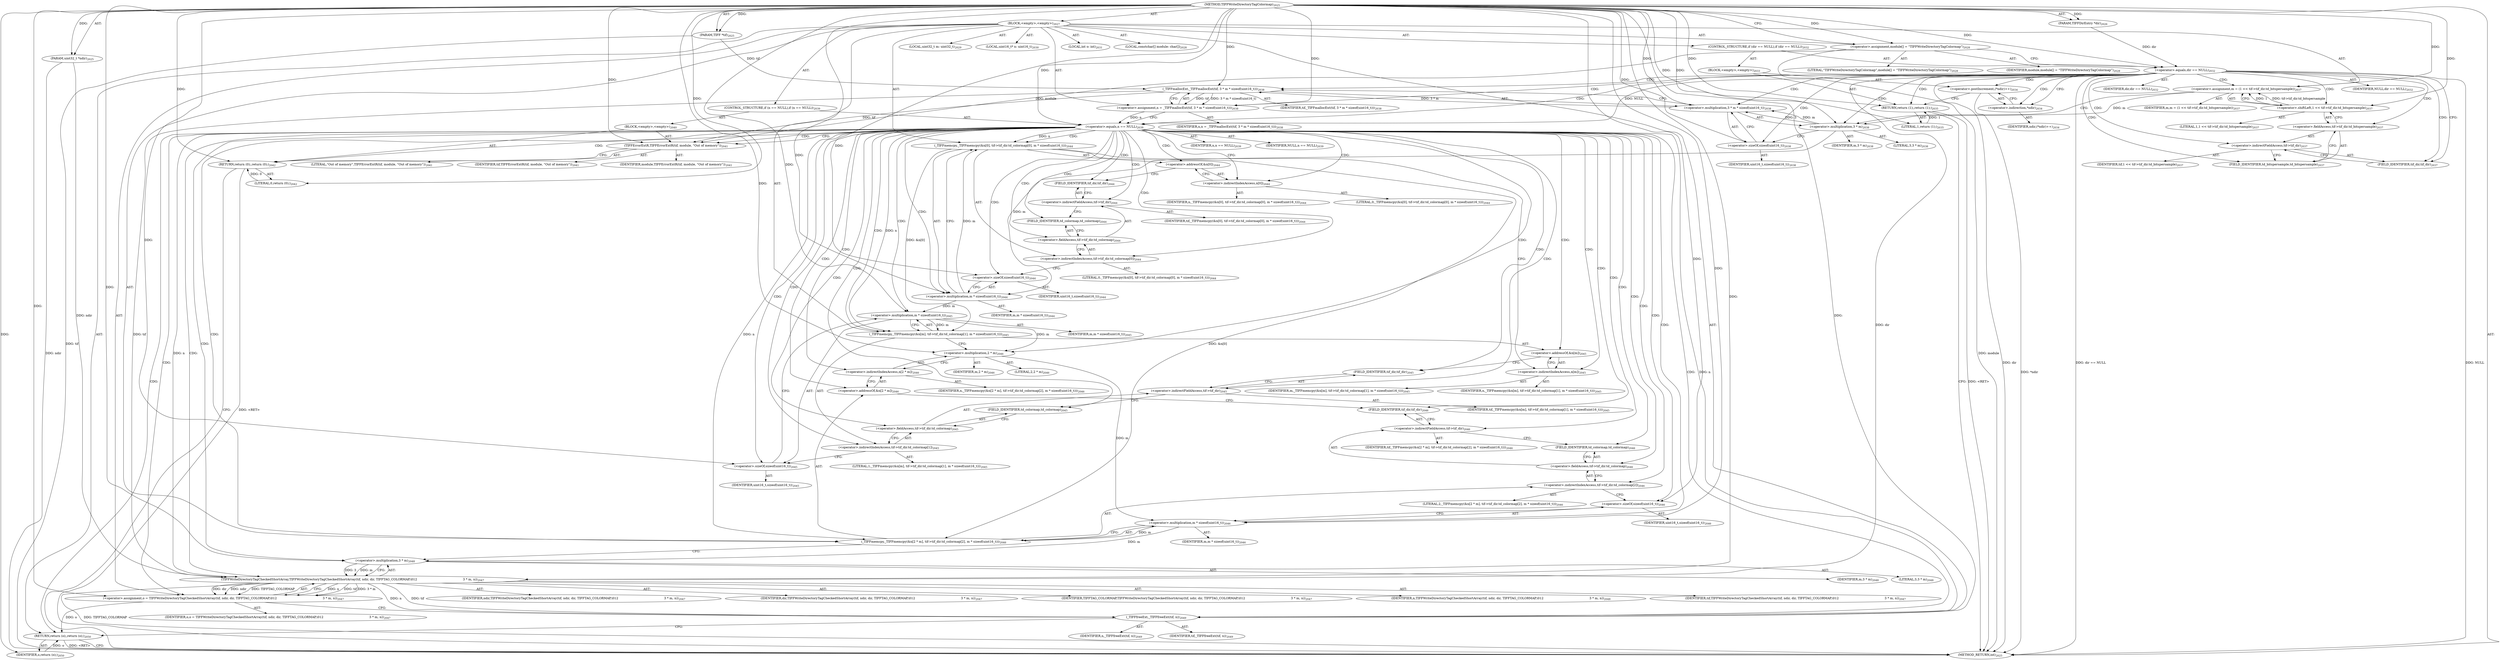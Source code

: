 digraph "TIFFWriteDirectoryTagColormap" {  
"69289" [label = <(METHOD,TIFFWriteDirectoryTagColormap)<SUB>2025</SUB>> ]
"69290" [label = <(PARAM,TIFF *tif)<SUB>2025</SUB>> ]
"69291" [label = <(PARAM,uint32_t *ndir)<SUB>2025</SUB>> ]
"69292" [label = <(PARAM,TIFFDirEntry *dir)<SUB>2026</SUB>> ]
"69293" [label = <(BLOCK,&lt;empty&gt;,&lt;empty&gt;)<SUB>2027</SUB>> ]
"69294" [label = <(LOCAL,constchar[] module: char[])<SUB>2028</SUB>> ]
"69295" [label = <(&lt;operator&gt;.assignment,module[] = &quot;TIFFWriteDirectoryTagColormap&quot;)<SUB>2028</SUB>> ]
"69296" [label = <(IDENTIFIER,module,module[] = &quot;TIFFWriteDirectoryTagColormap&quot;)<SUB>2028</SUB>> ]
"69297" [label = <(LITERAL,&quot;TIFFWriteDirectoryTagColormap&quot;,module[] = &quot;TIFFWriteDirectoryTagColormap&quot;)<SUB>2028</SUB>> ]
"69298" [label = <(LOCAL,uint32_t m: uint32_t)<SUB>2029</SUB>> ]
"69299" [label = <(LOCAL,uint16_t* n: uint16_t)<SUB>2030</SUB>> ]
"69300" [label = <(LOCAL,int o: int)<SUB>2031</SUB>> ]
"69301" [label = <(CONTROL_STRUCTURE,if (dir == NULL),if (dir == NULL))<SUB>2032</SUB>> ]
"69302" [label = <(&lt;operator&gt;.equals,dir == NULL)<SUB>2032</SUB>> ]
"69303" [label = <(IDENTIFIER,dir,dir == NULL)<SUB>2032</SUB>> ]
"69304" [label = <(IDENTIFIER,NULL,dir == NULL)<SUB>2032</SUB>> ]
"69305" [label = <(BLOCK,&lt;empty&gt;,&lt;empty&gt;)<SUB>2033</SUB>> ]
"69306" [label = <(&lt;operator&gt;.postIncrement,(*ndir)++)<SUB>2034</SUB>> ]
"69307" [label = <(&lt;operator&gt;.indirection,*ndir)<SUB>2034</SUB>> ]
"69308" [label = <(IDENTIFIER,ndir,(*ndir)++)<SUB>2034</SUB>> ]
"69309" [label = <(RETURN,return (1);,return (1);)<SUB>2035</SUB>> ]
"69310" [label = <(LITERAL,1,return (1);)<SUB>2035</SUB>> ]
"69311" [label = <(&lt;operator&gt;.assignment,m = (1 &lt;&lt; tif-&gt;tif_dir.td_bitspersample))<SUB>2037</SUB>> ]
"69312" [label = <(IDENTIFIER,m,m = (1 &lt;&lt; tif-&gt;tif_dir.td_bitspersample))<SUB>2037</SUB>> ]
"69313" [label = <(&lt;operator&gt;.shiftLeft,1 &lt;&lt; tif-&gt;tif_dir.td_bitspersample)<SUB>2037</SUB>> ]
"69314" [label = <(LITERAL,1,1 &lt;&lt; tif-&gt;tif_dir.td_bitspersample)<SUB>2037</SUB>> ]
"69315" [label = <(&lt;operator&gt;.fieldAccess,tif-&gt;tif_dir.td_bitspersample)<SUB>2037</SUB>> ]
"69316" [label = <(&lt;operator&gt;.indirectFieldAccess,tif-&gt;tif_dir)<SUB>2037</SUB>> ]
"69317" [label = <(IDENTIFIER,tif,1 &lt;&lt; tif-&gt;tif_dir.td_bitspersample)<SUB>2037</SUB>> ]
"69318" [label = <(FIELD_IDENTIFIER,tif_dir,tif_dir)<SUB>2037</SUB>> ]
"69319" [label = <(FIELD_IDENTIFIER,td_bitspersample,td_bitspersample)<SUB>2037</SUB>> ]
"69320" [label = <(&lt;operator&gt;.assignment,n = _TIFFmallocExt(tif, 3 * m * sizeof(uint16_t)))<SUB>2038</SUB>> ]
"69321" [label = <(IDENTIFIER,n,n = _TIFFmallocExt(tif, 3 * m * sizeof(uint16_t)))<SUB>2038</SUB>> ]
"69322" [label = <(_TIFFmallocExt,_TIFFmallocExt(tif, 3 * m * sizeof(uint16_t)))<SUB>2038</SUB>> ]
"69323" [label = <(IDENTIFIER,tif,_TIFFmallocExt(tif, 3 * m * sizeof(uint16_t)))<SUB>2038</SUB>> ]
"69324" [label = <(&lt;operator&gt;.multiplication,3 * m * sizeof(uint16_t))<SUB>2038</SUB>> ]
"69325" [label = <(&lt;operator&gt;.multiplication,3 * m)<SUB>2038</SUB>> ]
"69326" [label = <(LITERAL,3,3 * m)<SUB>2038</SUB>> ]
"69327" [label = <(IDENTIFIER,m,3 * m)<SUB>2038</SUB>> ]
"69328" [label = <(&lt;operator&gt;.sizeOf,sizeof(uint16_t))<SUB>2038</SUB>> ]
"69329" [label = <(IDENTIFIER,uint16_t,sizeof(uint16_t))<SUB>2038</SUB>> ]
"69330" [label = <(CONTROL_STRUCTURE,if (n == NULL),if (n == NULL))<SUB>2039</SUB>> ]
"69331" [label = <(&lt;operator&gt;.equals,n == NULL)<SUB>2039</SUB>> ]
"69332" [label = <(IDENTIFIER,n,n == NULL)<SUB>2039</SUB>> ]
"69333" [label = <(IDENTIFIER,NULL,n == NULL)<SUB>2039</SUB>> ]
"69334" [label = <(BLOCK,&lt;empty&gt;,&lt;empty&gt;)<SUB>2040</SUB>> ]
"69335" [label = <(TIFFErrorExtR,TIFFErrorExtR(tif, module, &quot;Out of memory&quot;))<SUB>2041</SUB>> ]
"69336" [label = <(IDENTIFIER,tif,TIFFErrorExtR(tif, module, &quot;Out of memory&quot;))<SUB>2041</SUB>> ]
"69337" [label = <(IDENTIFIER,module,TIFFErrorExtR(tif, module, &quot;Out of memory&quot;))<SUB>2041</SUB>> ]
"69338" [label = <(LITERAL,&quot;Out of memory&quot;,TIFFErrorExtR(tif, module, &quot;Out of memory&quot;))<SUB>2041</SUB>> ]
"69339" [label = <(RETURN,return (0);,return (0);)<SUB>2042</SUB>> ]
"69340" [label = <(LITERAL,0,return (0);)<SUB>2042</SUB>> ]
"69341" [label = <(_TIFFmemcpy,_TIFFmemcpy(&amp;n[0], tif-&gt;tif_dir.td_colormap[0], m * sizeof(uint16_t)))<SUB>2044</SUB>> ]
"69342" [label = <(&lt;operator&gt;.addressOf,&amp;n[0])<SUB>2044</SUB>> ]
"69343" [label = <(&lt;operator&gt;.indirectIndexAccess,n[0])<SUB>2044</SUB>> ]
"69344" [label = <(IDENTIFIER,n,_TIFFmemcpy(&amp;n[0], tif-&gt;tif_dir.td_colormap[0], m * sizeof(uint16_t)))<SUB>2044</SUB>> ]
"69345" [label = <(LITERAL,0,_TIFFmemcpy(&amp;n[0], tif-&gt;tif_dir.td_colormap[0], m * sizeof(uint16_t)))<SUB>2044</SUB>> ]
"69346" [label = <(&lt;operator&gt;.indirectIndexAccess,tif-&gt;tif_dir.td_colormap[0])<SUB>2044</SUB>> ]
"69347" [label = <(&lt;operator&gt;.fieldAccess,tif-&gt;tif_dir.td_colormap)<SUB>2044</SUB>> ]
"69348" [label = <(&lt;operator&gt;.indirectFieldAccess,tif-&gt;tif_dir)<SUB>2044</SUB>> ]
"69349" [label = <(IDENTIFIER,tif,_TIFFmemcpy(&amp;n[0], tif-&gt;tif_dir.td_colormap[0], m * sizeof(uint16_t)))<SUB>2044</SUB>> ]
"69350" [label = <(FIELD_IDENTIFIER,tif_dir,tif_dir)<SUB>2044</SUB>> ]
"69351" [label = <(FIELD_IDENTIFIER,td_colormap,td_colormap)<SUB>2044</SUB>> ]
"69352" [label = <(LITERAL,0,_TIFFmemcpy(&amp;n[0], tif-&gt;tif_dir.td_colormap[0], m * sizeof(uint16_t)))<SUB>2044</SUB>> ]
"69353" [label = <(&lt;operator&gt;.multiplication,m * sizeof(uint16_t))<SUB>2044</SUB>> ]
"69354" [label = <(IDENTIFIER,m,m * sizeof(uint16_t))<SUB>2044</SUB>> ]
"69355" [label = <(&lt;operator&gt;.sizeOf,sizeof(uint16_t))<SUB>2044</SUB>> ]
"69356" [label = <(IDENTIFIER,uint16_t,sizeof(uint16_t))<SUB>2044</SUB>> ]
"69357" [label = <(_TIFFmemcpy,_TIFFmemcpy(&amp;n[m], tif-&gt;tif_dir.td_colormap[1], m * sizeof(uint16_t)))<SUB>2045</SUB>> ]
"69358" [label = <(&lt;operator&gt;.addressOf,&amp;n[m])<SUB>2045</SUB>> ]
"69359" [label = <(&lt;operator&gt;.indirectIndexAccess,n[m])<SUB>2045</SUB>> ]
"69360" [label = <(IDENTIFIER,n,_TIFFmemcpy(&amp;n[m], tif-&gt;tif_dir.td_colormap[1], m * sizeof(uint16_t)))<SUB>2045</SUB>> ]
"69361" [label = <(IDENTIFIER,m,_TIFFmemcpy(&amp;n[m], tif-&gt;tif_dir.td_colormap[1], m * sizeof(uint16_t)))<SUB>2045</SUB>> ]
"69362" [label = <(&lt;operator&gt;.indirectIndexAccess,tif-&gt;tif_dir.td_colormap[1])<SUB>2045</SUB>> ]
"69363" [label = <(&lt;operator&gt;.fieldAccess,tif-&gt;tif_dir.td_colormap)<SUB>2045</SUB>> ]
"69364" [label = <(&lt;operator&gt;.indirectFieldAccess,tif-&gt;tif_dir)<SUB>2045</SUB>> ]
"69365" [label = <(IDENTIFIER,tif,_TIFFmemcpy(&amp;n[m], tif-&gt;tif_dir.td_colormap[1], m * sizeof(uint16_t)))<SUB>2045</SUB>> ]
"69366" [label = <(FIELD_IDENTIFIER,tif_dir,tif_dir)<SUB>2045</SUB>> ]
"69367" [label = <(FIELD_IDENTIFIER,td_colormap,td_colormap)<SUB>2045</SUB>> ]
"69368" [label = <(LITERAL,1,_TIFFmemcpy(&amp;n[m], tif-&gt;tif_dir.td_colormap[1], m * sizeof(uint16_t)))<SUB>2045</SUB>> ]
"69369" [label = <(&lt;operator&gt;.multiplication,m * sizeof(uint16_t))<SUB>2045</SUB>> ]
"69370" [label = <(IDENTIFIER,m,m * sizeof(uint16_t))<SUB>2045</SUB>> ]
"69371" [label = <(&lt;operator&gt;.sizeOf,sizeof(uint16_t))<SUB>2045</SUB>> ]
"69372" [label = <(IDENTIFIER,uint16_t,sizeof(uint16_t))<SUB>2045</SUB>> ]
"69373" [label = <(_TIFFmemcpy,_TIFFmemcpy(&amp;n[2 * m], tif-&gt;tif_dir.td_colormap[2], m * sizeof(uint16_t)))<SUB>2046</SUB>> ]
"69374" [label = <(&lt;operator&gt;.addressOf,&amp;n[2 * m])<SUB>2046</SUB>> ]
"69375" [label = <(&lt;operator&gt;.indirectIndexAccess,n[2 * m])<SUB>2046</SUB>> ]
"69376" [label = <(IDENTIFIER,n,_TIFFmemcpy(&amp;n[2 * m], tif-&gt;tif_dir.td_colormap[2], m * sizeof(uint16_t)))<SUB>2046</SUB>> ]
"69377" [label = <(&lt;operator&gt;.multiplication,2 * m)<SUB>2046</SUB>> ]
"69378" [label = <(LITERAL,2,2 * m)<SUB>2046</SUB>> ]
"69379" [label = <(IDENTIFIER,m,2 * m)<SUB>2046</SUB>> ]
"69380" [label = <(&lt;operator&gt;.indirectIndexAccess,tif-&gt;tif_dir.td_colormap[2])<SUB>2046</SUB>> ]
"69381" [label = <(&lt;operator&gt;.fieldAccess,tif-&gt;tif_dir.td_colormap)<SUB>2046</SUB>> ]
"69382" [label = <(&lt;operator&gt;.indirectFieldAccess,tif-&gt;tif_dir)<SUB>2046</SUB>> ]
"69383" [label = <(IDENTIFIER,tif,_TIFFmemcpy(&amp;n[2 * m], tif-&gt;tif_dir.td_colormap[2], m * sizeof(uint16_t)))<SUB>2046</SUB>> ]
"69384" [label = <(FIELD_IDENTIFIER,tif_dir,tif_dir)<SUB>2046</SUB>> ]
"69385" [label = <(FIELD_IDENTIFIER,td_colormap,td_colormap)<SUB>2046</SUB>> ]
"69386" [label = <(LITERAL,2,_TIFFmemcpy(&amp;n[2 * m], tif-&gt;tif_dir.td_colormap[2], m * sizeof(uint16_t)))<SUB>2046</SUB>> ]
"69387" [label = <(&lt;operator&gt;.multiplication,m * sizeof(uint16_t))<SUB>2046</SUB>> ]
"69388" [label = <(IDENTIFIER,m,m * sizeof(uint16_t))<SUB>2046</SUB>> ]
"69389" [label = <(&lt;operator&gt;.sizeOf,sizeof(uint16_t))<SUB>2046</SUB>> ]
"69390" [label = <(IDENTIFIER,uint16_t,sizeof(uint16_t))<SUB>2046</SUB>> ]
"69391" [label = <(&lt;operator&gt;.assignment,o = TIFFWriteDirectoryTagCheckedShortArray(tif, ndir, dir, TIFFTAG_COLORMAP,\012                                               3 * m, n))<SUB>2047</SUB>> ]
"69392" [label = <(IDENTIFIER,o,o = TIFFWriteDirectoryTagCheckedShortArray(tif, ndir, dir, TIFFTAG_COLORMAP,\012                                               3 * m, n))<SUB>2047</SUB>> ]
"69393" [label = <(TIFFWriteDirectoryTagCheckedShortArray,TIFFWriteDirectoryTagCheckedShortArray(tif, ndir, dir, TIFFTAG_COLORMAP,\012                                               3 * m, n))<SUB>2047</SUB>> ]
"69394" [label = <(IDENTIFIER,tif,TIFFWriteDirectoryTagCheckedShortArray(tif, ndir, dir, TIFFTAG_COLORMAP,\012                                               3 * m, n))<SUB>2047</SUB>> ]
"69395" [label = <(IDENTIFIER,ndir,TIFFWriteDirectoryTagCheckedShortArray(tif, ndir, dir, TIFFTAG_COLORMAP,\012                                               3 * m, n))<SUB>2047</SUB>> ]
"69396" [label = <(IDENTIFIER,dir,TIFFWriteDirectoryTagCheckedShortArray(tif, ndir, dir, TIFFTAG_COLORMAP,\012                                               3 * m, n))<SUB>2047</SUB>> ]
"69397" [label = <(IDENTIFIER,TIFFTAG_COLORMAP,TIFFWriteDirectoryTagCheckedShortArray(tif, ndir, dir, TIFFTAG_COLORMAP,\012                                               3 * m, n))<SUB>2047</SUB>> ]
"69398" [label = <(&lt;operator&gt;.multiplication,3 * m)<SUB>2048</SUB>> ]
"69399" [label = <(LITERAL,3,3 * m)<SUB>2048</SUB>> ]
"69400" [label = <(IDENTIFIER,m,3 * m)<SUB>2048</SUB>> ]
"69401" [label = <(IDENTIFIER,n,TIFFWriteDirectoryTagCheckedShortArray(tif, ndir, dir, TIFFTAG_COLORMAP,\012                                               3 * m, n))<SUB>2048</SUB>> ]
"69402" [label = <(_TIFFfreeExt,_TIFFfreeExt(tif, n))<SUB>2049</SUB>> ]
"69403" [label = <(IDENTIFIER,tif,_TIFFfreeExt(tif, n))<SUB>2049</SUB>> ]
"69404" [label = <(IDENTIFIER,n,_TIFFfreeExt(tif, n))<SUB>2049</SUB>> ]
"69405" [label = <(RETURN,return (o);,return (o);)<SUB>2050</SUB>> ]
"69406" [label = <(IDENTIFIER,o,return (o);)<SUB>2050</SUB>> ]
"69407" [label = <(METHOD_RETURN,int)<SUB>2025</SUB>> ]
  "69289" -> "69290"  [ label = "AST: "] 
  "69289" -> "69291"  [ label = "AST: "] 
  "69289" -> "69292"  [ label = "AST: "] 
  "69289" -> "69293"  [ label = "AST: "] 
  "69289" -> "69407"  [ label = "AST: "] 
  "69293" -> "69294"  [ label = "AST: "] 
  "69293" -> "69295"  [ label = "AST: "] 
  "69293" -> "69298"  [ label = "AST: "] 
  "69293" -> "69299"  [ label = "AST: "] 
  "69293" -> "69300"  [ label = "AST: "] 
  "69293" -> "69301"  [ label = "AST: "] 
  "69293" -> "69311"  [ label = "AST: "] 
  "69293" -> "69320"  [ label = "AST: "] 
  "69293" -> "69330"  [ label = "AST: "] 
  "69293" -> "69341"  [ label = "AST: "] 
  "69293" -> "69357"  [ label = "AST: "] 
  "69293" -> "69373"  [ label = "AST: "] 
  "69293" -> "69391"  [ label = "AST: "] 
  "69293" -> "69402"  [ label = "AST: "] 
  "69293" -> "69405"  [ label = "AST: "] 
  "69295" -> "69296"  [ label = "AST: "] 
  "69295" -> "69297"  [ label = "AST: "] 
  "69301" -> "69302"  [ label = "AST: "] 
  "69301" -> "69305"  [ label = "AST: "] 
  "69302" -> "69303"  [ label = "AST: "] 
  "69302" -> "69304"  [ label = "AST: "] 
  "69305" -> "69306"  [ label = "AST: "] 
  "69305" -> "69309"  [ label = "AST: "] 
  "69306" -> "69307"  [ label = "AST: "] 
  "69307" -> "69308"  [ label = "AST: "] 
  "69309" -> "69310"  [ label = "AST: "] 
  "69311" -> "69312"  [ label = "AST: "] 
  "69311" -> "69313"  [ label = "AST: "] 
  "69313" -> "69314"  [ label = "AST: "] 
  "69313" -> "69315"  [ label = "AST: "] 
  "69315" -> "69316"  [ label = "AST: "] 
  "69315" -> "69319"  [ label = "AST: "] 
  "69316" -> "69317"  [ label = "AST: "] 
  "69316" -> "69318"  [ label = "AST: "] 
  "69320" -> "69321"  [ label = "AST: "] 
  "69320" -> "69322"  [ label = "AST: "] 
  "69322" -> "69323"  [ label = "AST: "] 
  "69322" -> "69324"  [ label = "AST: "] 
  "69324" -> "69325"  [ label = "AST: "] 
  "69324" -> "69328"  [ label = "AST: "] 
  "69325" -> "69326"  [ label = "AST: "] 
  "69325" -> "69327"  [ label = "AST: "] 
  "69328" -> "69329"  [ label = "AST: "] 
  "69330" -> "69331"  [ label = "AST: "] 
  "69330" -> "69334"  [ label = "AST: "] 
  "69331" -> "69332"  [ label = "AST: "] 
  "69331" -> "69333"  [ label = "AST: "] 
  "69334" -> "69335"  [ label = "AST: "] 
  "69334" -> "69339"  [ label = "AST: "] 
  "69335" -> "69336"  [ label = "AST: "] 
  "69335" -> "69337"  [ label = "AST: "] 
  "69335" -> "69338"  [ label = "AST: "] 
  "69339" -> "69340"  [ label = "AST: "] 
  "69341" -> "69342"  [ label = "AST: "] 
  "69341" -> "69346"  [ label = "AST: "] 
  "69341" -> "69353"  [ label = "AST: "] 
  "69342" -> "69343"  [ label = "AST: "] 
  "69343" -> "69344"  [ label = "AST: "] 
  "69343" -> "69345"  [ label = "AST: "] 
  "69346" -> "69347"  [ label = "AST: "] 
  "69346" -> "69352"  [ label = "AST: "] 
  "69347" -> "69348"  [ label = "AST: "] 
  "69347" -> "69351"  [ label = "AST: "] 
  "69348" -> "69349"  [ label = "AST: "] 
  "69348" -> "69350"  [ label = "AST: "] 
  "69353" -> "69354"  [ label = "AST: "] 
  "69353" -> "69355"  [ label = "AST: "] 
  "69355" -> "69356"  [ label = "AST: "] 
  "69357" -> "69358"  [ label = "AST: "] 
  "69357" -> "69362"  [ label = "AST: "] 
  "69357" -> "69369"  [ label = "AST: "] 
  "69358" -> "69359"  [ label = "AST: "] 
  "69359" -> "69360"  [ label = "AST: "] 
  "69359" -> "69361"  [ label = "AST: "] 
  "69362" -> "69363"  [ label = "AST: "] 
  "69362" -> "69368"  [ label = "AST: "] 
  "69363" -> "69364"  [ label = "AST: "] 
  "69363" -> "69367"  [ label = "AST: "] 
  "69364" -> "69365"  [ label = "AST: "] 
  "69364" -> "69366"  [ label = "AST: "] 
  "69369" -> "69370"  [ label = "AST: "] 
  "69369" -> "69371"  [ label = "AST: "] 
  "69371" -> "69372"  [ label = "AST: "] 
  "69373" -> "69374"  [ label = "AST: "] 
  "69373" -> "69380"  [ label = "AST: "] 
  "69373" -> "69387"  [ label = "AST: "] 
  "69374" -> "69375"  [ label = "AST: "] 
  "69375" -> "69376"  [ label = "AST: "] 
  "69375" -> "69377"  [ label = "AST: "] 
  "69377" -> "69378"  [ label = "AST: "] 
  "69377" -> "69379"  [ label = "AST: "] 
  "69380" -> "69381"  [ label = "AST: "] 
  "69380" -> "69386"  [ label = "AST: "] 
  "69381" -> "69382"  [ label = "AST: "] 
  "69381" -> "69385"  [ label = "AST: "] 
  "69382" -> "69383"  [ label = "AST: "] 
  "69382" -> "69384"  [ label = "AST: "] 
  "69387" -> "69388"  [ label = "AST: "] 
  "69387" -> "69389"  [ label = "AST: "] 
  "69389" -> "69390"  [ label = "AST: "] 
  "69391" -> "69392"  [ label = "AST: "] 
  "69391" -> "69393"  [ label = "AST: "] 
  "69393" -> "69394"  [ label = "AST: "] 
  "69393" -> "69395"  [ label = "AST: "] 
  "69393" -> "69396"  [ label = "AST: "] 
  "69393" -> "69397"  [ label = "AST: "] 
  "69393" -> "69398"  [ label = "AST: "] 
  "69393" -> "69401"  [ label = "AST: "] 
  "69398" -> "69399"  [ label = "AST: "] 
  "69398" -> "69400"  [ label = "AST: "] 
  "69402" -> "69403"  [ label = "AST: "] 
  "69402" -> "69404"  [ label = "AST: "] 
  "69405" -> "69406"  [ label = "AST: "] 
  "69295" -> "69302"  [ label = "CFG: "] 
  "69311" -> "69325"  [ label = "CFG: "] 
  "69320" -> "69331"  [ label = "CFG: "] 
  "69341" -> "69359"  [ label = "CFG: "] 
  "69357" -> "69377"  [ label = "CFG: "] 
  "69373" -> "69398"  [ label = "CFG: "] 
  "69391" -> "69402"  [ label = "CFG: "] 
  "69402" -> "69405"  [ label = "CFG: "] 
  "69405" -> "69407"  [ label = "CFG: "] 
  "69302" -> "69307"  [ label = "CFG: "] 
  "69302" -> "69318"  [ label = "CFG: "] 
  "69313" -> "69311"  [ label = "CFG: "] 
  "69322" -> "69320"  [ label = "CFG: "] 
  "69331" -> "69335"  [ label = "CFG: "] 
  "69331" -> "69343"  [ label = "CFG: "] 
  "69342" -> "69350"  [ label = "CFG: "] 
  "69346" -> "69355"  [ label = "CFG: "] 
  "69353" -> "69341"  [ label = "CFG: "] 
  "69358" -> "69366"  [ label = "CFG: "] 
  "69362" -> "69371"  [ label = "CFG: "] 
  "69369" -> "69357"  [ label = "CFG: "] 
  "69374" -> "69384"  [ label = "CFG: "] 
  "69380" -> "69389"  [ label = "CFG: "] 
  "69387" -> "69373"  [ label = "CFG: "] 
  "69393" -> "69391"  [ label = "CFG: "] 
  "69306" -> "69309"  [ label = "CFG: "] 
  "69309" -> "69407"  [ label = "CFG: "] 
  "69315" -> "69313"  [ label = "CFG: "] 
  "69324" -> "69322"  [ label = "CFG: "] 
  "69335" -> "69339"  [ label = "CFG: "] 
  "69339" -> "69407"  [ label = "CFG: "] 
  "69343" -> "69342"  [ label = "CFG: "] 
  "69347" -> "69346"  [ label = "CFG: "] 
  "69355" -> "69353"  [ label = "CFG: "] 
  "69359" -> "69358"  [ label = "CFG: "] 
  "69363" -> "69362"  [ label = "CFG: "] 
  "69371" -> "69369"  [ label = "CFG: "] 
  "69375" -> "69374"  [ label = "CFG: "] 
  "69381" -> "69380"  [ label = "CFG: "] 
  "69389" -> "69387"  [ label = "CFG: "] 
  "69398" -> "69393"  [ label = "CFG: "] 
  "69307" -> "69306"  [ label = "CFG: "] 
  "69316" -> "69319"  [ label = "CFG: "] 
  "69319" -> "69315"  [ label = "CFG: "] 
  "69325" -> "69328"  [ label = "CFG: "] 
  "69328" -> "69324"  [ label = "CFG: "] 
  "69348" -> "69351"  [ label = "CFG: "] 
  "69351" -> "69347"  [ label = "CFG: "] 
  "69364" -> "69367"  [ label = "CFG: "] 
  "69367" -> "69363"  [ label = "CFG: "] 
  "69377" -> "69375"  [ label = "CFG: "] 
  "69382" -> "69385"  [ label = "CFG: "] 
  "69385" -> "69381"  [ label = "CFG: "] 
  "69318" -> "69316"  [ label = "CFG: "] 
  "69350" -> "69348"  [ label = "CFG: "] 
  "69366" -> "69364"  [ label = "CFG: "] 
  "69384" -> "69382"  [ label = "CFG: "] 
  "69289" -> "69295"  [ label = "CFG: "] 
  "69339" -> "69407"  [ label = "DDG: &lt;RET&gt;"] 
  "69405" -> "69407"  [ label = "DDG: &lt;RET&gt;"] 
  "69309" -> "69407"  [ label = "DDG: &lt;RET&gt;"] 
  "69290" -> "69407"  [ label = "DDG: tif"] 
  "69291" -> "69407"  [ label = "DDG: ndir"] 
  "69295" -> "69407"  [ label = "DDG: module"] 
  "69302" -> "69407"  [ label = "DDG: dir"] 
  "69302" -> "69407"  [ label = "DDG: NULL"] 
  "69302" -> "69407"  [ label = "DDG: dir == NULL"] 
  "69306" -> "69407"  [ label = "DDG: *ndir"] 
  "69393" -> "69407"  [ label = "DDG: TIFFTAG_COLORMAP"] 
  "69289" -> "69290"  [ label = "DDG: "] 
  "69289" -> "69291"  [ label = "DDG: "] 
  "69289" -> "69292"  [ label = "DDG: "] 
  "69289" -> "69295"  [ label = "DDG: "] 
  "69313" -> "69311"  [ label = "DDG: 1"] 
  "69313" -> "69311"  [ label = "DDG: tif-&gt;tif_dir.td_bitspersample"] 
  "69322" -> "69320"  [ label = "DDG: tif"] 
  "69322" -> "69320"  [ label = "DDG: 3 * m * sizeof(uint16_t)"] 
  "69393" -> "69391"  [ label = "DDG: TIFFTAG_COLORMAP"] 
  "69393" -> "69391"  [ label = "DDG: n"] 
  "69393" -> "69391"  [ label = "DDG: tif"] 
  "69393" -> "69391"  [ label = "DDG: 3 * m"] 
  "69393" -> "69391"  [ label = "DDG: dir"] 
  "69393" -> "69391"  [ label = "DDG: ndir"] 
  "69406" -> "69405"  [ label = "DDG: o"] 
  "69391" -> "69405"  [ label = "DDG: o"] 
  "69289" -> "69311"  [ label = "DDG: "] 
  "69289" -> "69320"  [ label = "DDG: "] 
  "69331" -> "69341"  [ label = "DDG: n"] 
  "69353" -> "69341"  [ label = "DDG: m"] 
  "69341" -> "69357"  [ label = "DDG: &amp;n[0]"] 
  "69331" -> "69357"  [ label = "DDG: n"] 
  "69369" -> "69357"  [ label = "DDG: m"] 
  "69341" -> "69373"  [ label = "DDG: &amp;n[0]"] 
  "69331" -> "69373"  [ label = "DDG: n"] 
  "69387" -> "69373"  [ label = "DDG: m"] 
  "69289" -> "69391"  [ label = "DDG: "] 
  "69393" -> "69402"  [ label = "DDG: tif"] 
  "69289" -> "69402"  [ label = "DDG: "] 
  "69393" -> "69402"  [ label = "DDG: n"] 
  "69331" -> "69402"  [ label = "DDG: n"] 
  "69289" -> "69406"  [ label = "DDG: "] 
  "69292" -> "69302"  [ label = "DDG: dir"] 
  "69289" -> "69302"  [ label = "DDG: "] 
  "69310" -> "69309"  [ label = "DDG: 1"] 
  "69289" -> "69309"  [ label = "DDG: "] 
  "69289" -> "69313"  [ label = "DDG: "] 
  "69290" -> "69322"  [ label = "DDG: tif"] 
  "69289" -> "69322"  [ label = "DDG: "] 
  "69324" -> "69322"  [ label = "DDG: 3 * m"] 
  "69320" -> "69331"  [ label = "DDG: n"] 
  "69289" -> "69331"  [ label = "DDG: "] 
  "69302" -> "69331"  [ label = "DDG: NULL"] 
  "69340" -> "69339"  [ label = "DDG: 0"] 
  "69289" -> "69339"  [ label = "DDG: "] 
  "69325" -> "69353"  [ label = "DDG: m"] 
  "69289" -> "69353"  [ label = "DDG: "] 
  "69353" -> "69369"  [ label = "DDG: m"] 
  "69289" -> "69369"  [ label = "DDG: "] 
  "69377" -> "69387"  [ label = "DDG: m"] 
  "69289" -> "69387"  [ label = "DDG: "] 
  "69322" -> "69393"  [ label = "DDG: tif"] 
  "69289" -> "69393"  [ label = "DDG: "] 
  "69291" -> "69393"  [ label = "DDG: ndir"] 
  "69302" -> "69393"  [ label = "DDG: dir"] 
  "69398" -> "69393"  [ label = "DDG: 3"] 
  "69398" -> "69393"  [ label = "DDG: m"] 
  "69331" -> "69393"  [ label = "DDG: n"] 
  "69289" -> "69310"  [ label = "DDG: "] 
  "69325" -> "69324"  [ label = "DDG: 3"] 
  "69325" -> "69324"  [ label = "DDG: m"] 
  "69289" -> "69324"  [ label = "DDG: "] 
  "69322" -> "69335"  [ label = "DDG: tif"] 
  "69289" -> "69335"  [ label = "DDG: "] 
  "69295" -> "69335"  [ label = "DDG: module"] 
  "69289" -> "69340"  [ label = "DDG: "] 
  "69289" -> "69355"  [ label = "DDG: "] 
  "69289" -> "69371"  [ label = "DDG: "] 
  "69289" -> "69389"  [ label = "DDG: "] 
  "69289" -> "69398"  [ label = "DDG: "] 
  "69387" -> "69398"  [ label = "DDG: m"] 
  "69289" -> "69325"  [ label = "DDG: "] 
  "69311" -> "69325"  [ label = "DDG: m"] 
  "69289" -> "69328"  [ label = "DDG: "] 
  "69289" -> "69377"  [ label = "DDG: "] 
  "69369" -> "69377"  [ label = "DDG: m"] 
  "69302" -> "69311"  [ label = "CDG: "] 
  "69302" -> "69318"  [ label = "CDG: "] 
  "69302" -> "69322"  [ label = "CDG: "] 
  "69302" -> "69331"  [ label = "CDG: "] 
  "69302" -> "69320"  [ label = "CDG: "] 
  "69302" -> "69325"  [ label = "CDG: "] 
  "69302" -> "69307"  [ label = "CDG: "] 
  "69302" -> "69313"  [ label = "CDG: "] 
  "69302" -> "69315"  [ label = "CDG: "] 
  "69302" -> "69319"  [ label = "CDG: "] 
  "69302" -> "69309"  [ label = "CDG: "] 
  "69302" -> "69316"  [ label = "CDG: "] 
  "69302" -> "69328"  [ label = "CDG: "] 
  "69302" -> "69306"  [ label = "CDG: "] 
  "69302" -> "69324"  [ label = "CDG: "] 
  "69331" -> "69348"  [ label = "CDG: "] 
  "69331" -> "69357"  [ label = "CDG: "] 
  "69331" -> "69385"  [ label = "CDG: "] 
  "69331" -> "69405"  [ label = "CDG: "] 
  "69331" -> "69358"  [ label = "CDG: "] 
  "69331" -> "69374"  [ label = "CDG: "] 
  "69331" -> "69402"  [ label = "CDG: "] 
  "69331" -> "69381"  [ label = "CDG: "] 
  "69331" -> "69339"  [ label = "CDG: "] 
  "69331" -> "69355"  [ label = "CDG: "] 
  "69331" -> "69347"  [ label = "CDG: "] 
  "69331" -> "69364"  [ label = "CDG: "] 
  "69331" -> "69359"  [ label = "CDG: "] 
  "69331" -> "69382"  [ label = "CDG: "] 
  "69331" -> "69335"  [ label = "CDG: "] 
  "69331" -> "69373"  [ label = "CDG: "] 
  "69331" -> "69380"  [ label = "CDG: "] 
  "69331" -> "69363"  [ label = "CDG: "] 
  "69331" -> "69367"  [ label = "CDG: "] 
  "69331" -> "69341"  [ label = "CDG: "] 
  "69331" -> "69393"  [ label = "CDG: "] 
  "69331" -> "69391"  [ label = "CDG: "] 
  "69331" -> "69375"  [ label = "CDG: "] 
  "69331" -> "69398"  [ label = "CDG: "] 
  "69331" -> "69387"  [ label = "CDG: "] 
  "69331" -> "69369"  [ label = "CDG: "] 
  "69331" -> "69350"  [ label = "CDG: "] 
  "69331" -> "69389"  [ label = "CDG: "] 
  "69331" -> "69362"  [ label = "CDG: "] 
  "69331" -> "69342"  [ label = "CDG: "] 
  "69331" -> "69346"  [ label = "CDG: "] 
  "69331" -> "69343"  [ label = "CDG: "] 
  "69331" -> "69366"  [ label = "CDG: "] 
  "69331" -> "69351"  [ label = "CDG: "] 
  "69331" -> "69377"  [ label = "CDG: "] 
  "69331" -> "69371"  [ label = "CDG: "] 
  "69331" -> "69384"  [ label = "CDG: "] 
  "69331" -> "69353"  [ label = "CDG: "] 
}

